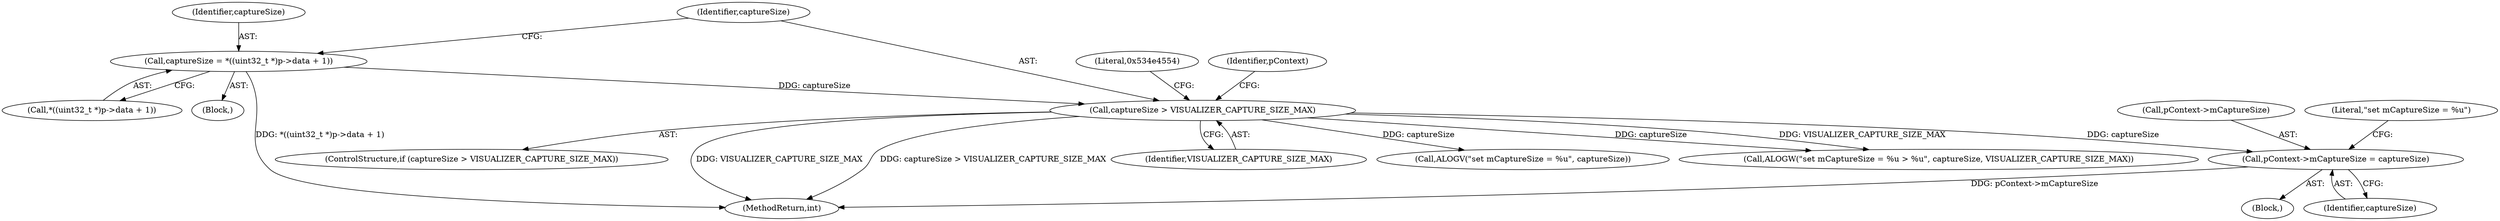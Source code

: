 digraph "0_Android_557bd7bfe6c4895faee09e46fc9b5304a956c8b7@pointer" {
"1000608" [label="(Call,pContext->mCaptureSize = captureSize)"];
"1000588" [label="(Call,captureSize > VISUALIZER_CAPTURE_SIZE_MAX)"];
"1000577" [label="(Call,captureSize = *((uint32_t *)p->data + 1))"];
"1000607" [label="(Block,)"];
"1000577" [label="(Call,captureSize = *((uint32_t *)p->data + 1))"];
"1000609" [label="(Call,pContext->mCaptureSize)"];
"1000613" [label="(Call,ALOGV(\"set mCaptureSize = %u\", captureSize))"];
"1000593" [label="(Literal,0x534e4554)"];
"1000589" [label="(Identifier,captureSize)"];
"1000602" [label="(Call,ALOGW(\"set mCaptureSize = %u > %u\", captureSize, VISUALIZER_CAPTURE_SIZE_MAX))"];
"1000612" [label="(Identifier,captureSize)"];
"1000587" [label="(ControlStructure,if (captureSize > VISUALIZER_CAPTURE_SIZE_MAX))"];
"1000575" [label="(Block,)"];
"1000614" [label="(Literal,\"set mCaptureSize = %u\")"];
"1001120" [label="(MethodReturn,int)"];
"1000588" [label="(Call,captureSize > VISUALIZER_CAPTURE_SIZE_MAX)"];
"1000578" [label="(Identifier,captureSize)"];
"1000608" [label="(Call,pContext->mCaptureSize = captureSize)"];
"1000579" [label="(Call,*((uint32_t *)p->data + 1))"];
"1000590" [label="(Identifier,VISUALIZER_CAPTURE_SIZE_MAX)"];
"1000610" [label="(Identifier,pContext)"];
"1000608" -> "1000607"  [label="AST: "];
"1000608" -> "1000612"  [label="CFG: "];
"1000609" -> "1000608"  [label="AST: "];
"1000612" -> "1000608"  [label="AST: "];
"1000614" -> "1000608"  [label="CFG: "];
"1000608" -> "1001120"  [label="DDG: pContext->mCaptureSize"];
"1000588" -> "1000608"  [label="DDG: captureSize"];
"1000588" -> "1000587"  [label="AST: "];
"1000588" -> "1000590"  [label="CFG: "];
"1000589" -> "1000588"  [label="AST: "];
"1000590" -> "1000588"  [label="AST: "];
"1000593" -> "1000588"  [label="CFG: "];
"1000610" -> "1000588"  [label="CFG: "];
"1000588" -> "1001120"  [label="DDG: VISUALIZER_CAPTURE_SIZE_MAX"];
"1000588" -> "1001120"  [label="DDG: captureSize > VISUALIZER_CAPTURE_SIZE_MAX"];
"1000577" -> "1000588"  [label="DDG: captureSize"];
"1000588" -> "1000602"  [label="DDG: captureSize"];
"1000588" -> "1000602"  [label="DDG: VISUALIZER_CAPTURE_SIZE_MAX"];
"1000588" -> "1000613"  [label="DDG: captureSize"];
"1000577" -> "1000575"  [label="AST: "];
"1000577" -> "1000579"  [label="CFG: "];
"1000578" -> "1000577"  [label="AST: "];
"1000579" -> "1000577"  [label="AST: "];
"1000589" -> "1000577"  [label="CFG: "];
"1000577" -> "1001120"  [label="DDG: *((uint32_t *)p->data + 1)"];
}
